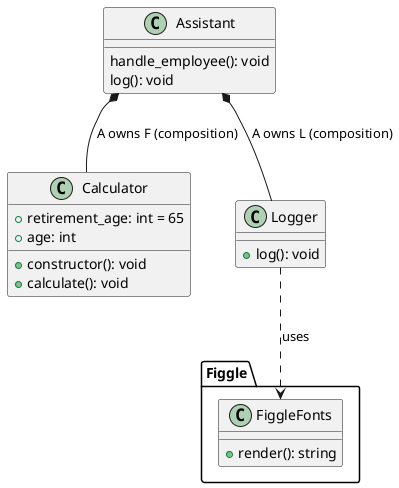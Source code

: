 @startuml
class Assistant {
    handle_employee(): void
    log(): void
}

class Calculator {
    +retirement_age: int = 65
    +age: int

    +constructor(): void
    +calculate(): void
}

class Logger {
    +log(): void
}

package Figgle {
    class FiggleFonts {
        +render(): string
    }
}

Assistant *-- Calculator : A owns F (composition)
Assistant *-- Logger : A owns L (composition)
Logger ..> FiggleFonts : uses
@enduml